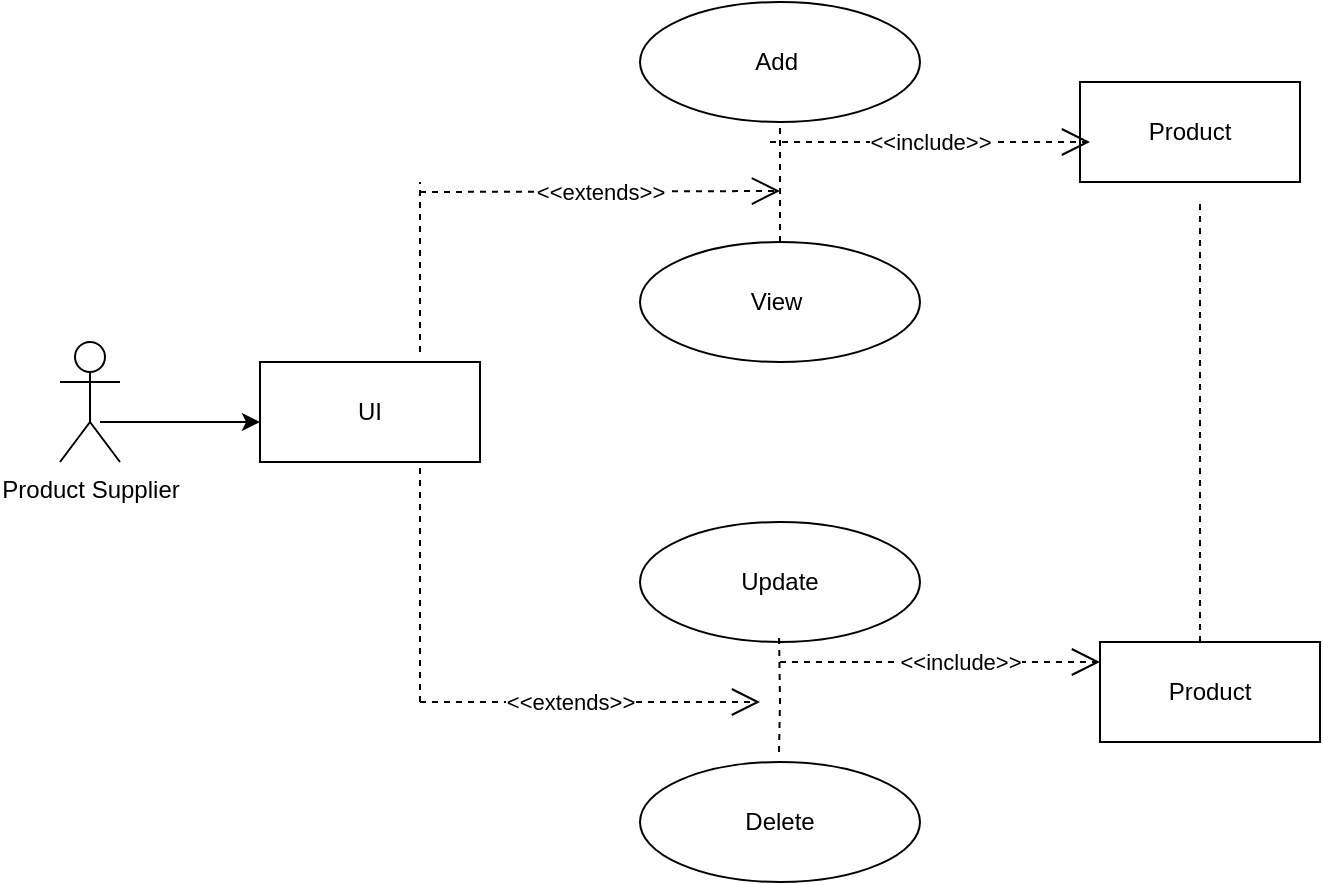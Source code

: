 <mxfile version="24.0.2" type="github">
  <diagram name="Page-1" id="2YBvvXClWsGukQMizWep">
    <mxGraphModel dx="2410" dy="1476" grid="1" gridSize="10" guides="1" tooltips="1" connect="1" arrows="1" fold="1" page="1" pageScale="1" pageWidth="850" pageHeight="1100" math="0" shadow="0">
      <root>
        <mxCell id="0" />
        <mxCell id="1" parent="0" />
        <mxCell id="gC6oP4proUONbpYG2e36-31" value="" style="group" vertex="1" connectable="0" parent="1">
          <mxGeometry x="110" y="220" width="630" height="440" as="geometry" />
        </mxCell>
        <mxCell id="gC6oP4proUONbpYG2e36-1" value="Product Supplier" style="shape=umlActor;verticalLabelPosition=bottom;verticalAlign=top;html=1;outlineConnect=0;" vertex="1" parent="gC6oP4proUONbpYG2e36-31">
          <mxGeometry y="170" width="30" height="60" as="geometry" />
        </mxCell>
        <mxCell id="gC6oP4proUONbpYG2e36-2" value="View&amp;nbsp;" style="ellipse;whiteSpace=wrap;html=1;" vertex="1" parent="gC6oP4proUONbpYG2e36-31">
          <mxGeometry x="290" y="120" width="140" height="60" as="geometry" />
        </mxCell>
        <mxCell id="gC6oP4proUONbpYG2e36-3" value="Add&amp;nbsp;" style="ellipse;whiteSpace=wrap;html=1;" vertex="1" parent="gC6oP4proUONbpYG2e36-31">
          <mxGeometry x="290" width="140" height="60" as="geometry" />
        </mxCell>
        <mxCell id="gC6oP4proUONbpYG2e36-4" value="Update" style="ellipse;whiteSpace=wrap;html=1;" vertex="1" parent="gC6oP4proUONbpYG2e36-31">
          <mxGeometry x="290" y="260" width="140" height="60" as="geometry" />
        </mxCell>
        <mxCell id="gC6oP4proUONbpYG2e36-5" value="Delete" style="ellipse;whiteSpace=wrap;html=1;" vertex="1" parent="gC6oP4proUONbpYG2e36-31">
          <mxGeometry x="290" y="380" width="140" height="60" as="geometry" />
        </mxCell>
        <mxCell id="gC6oP4proUONbpYG2e36-6" value="Product" style="html=1;whiteSpace=wrap;" vertex="1" parent="gC6oP4proUONbpYG2e36-31">
          <mxGeometry x="510" y="40" width="110" height="50" as="geometry" />
        </mxCell>
        <mxCell id="gC6oP4proUONbpYG2e36-7" value="UI" style="html=1;whiteSpace=wrap;" vertex="1" parent="gC6oP4proUONbpYG2e36-31">
          <mxGeometry x="100" y="180" width="110" height="50" as="geometry" />
        </mxCell>
        <mxCell id="gC6oP4proUONbpYG2e36-10" value="Product" style="html=1;whiteSpace=wrap;" vertex="1" parent="gC6oP4proUONbpYG2e36-31">
          <mxGeometry x="520" y="320" width="110" height="50" as="geometry" />
        </mxCell>
        <mxCell id="gC6oP4proUONbpYG2e36-14" value="" style="endArrow=none;dashed=1;html=1;rounded=0;" edge="1" parent="gC6oP4proUONbpYG2e36-31">
          <mxGeometry width="50" height="50" relative="1" as="geometry">
            <mxPoint x="570" y="320" as="sourcePoint" />
            <mxPoint x="570" y="100" as="targetPoint" />
          </mxGeometry>
        </mxCell>
        <mxCell id="gC6oP4proUONbpYG2e36-17" style="edgeStyle=orthogonalEdgeStyle;rounded=0;orthogonalLoop=1;jettySize=auto;html=1;exitX=0.5;exitY=1;exitDx=0;exitDy=0;" edge="1" parent="gC6oP4proUONbpYG2e36-31" source="gC6oP4proUONbpYG2e36-3" target="gC6oP4proUONbpYG2e36-3">
          <mxGeometry relative="1" as="geometry" />
        </mxCell>
        <mxCell id="gC6oP4proUONbpYG2e36-18" value="" style="endArrow=none;dashed=1;html=1;rounded=0;entryX=0.5;entryY=1;entryDx=0;entryDy=0;exitX=0.5;exitY=0;exitDx=0;exitDy=0;" edge="1" parent="gC6oP4proUONbpYG2e36-31" source="gC6oP4proUONbpYG2e36-2" target="gC6oP4proUONbpYG2e36-3">
          <mxGeometry width="50" height="50" relative="1" as="geometry">
            <mxPoint x="249" y="230" as="sourcePoint" />
            <mxPoint x="249" y="40" as="targetPoint" />
          </mxGeometry>
        </mxCell>
        <mxCell id="gC6oP4proUONbpYG2e36-19" value="" style="endArrow=none;dashed=1;html=1;rounded=0;entryX=0.5;entryY=1;entryDx=0;entryDy=0;exitX=0.5;exitY=0;exitDx=0;exitDy=0;" edge="1" parent="gC6oP4proUONbpYG2e36-31">
          <mxGeometry width="50" height="50" relative="1" as="geometry">
            <mxPoint x="359.5" y="375" as="sourcePoint" />
            <mxPoint x="359.5" y="315" as="targetPoint" />
            <Array as="points">
              <mxPoint x="360" y="350" />
            </Array>
          </mxGeometry>
        </mxCell>
        <mxCell id="gC6oP4proUONbpYG2e36-22" value="&amp;lt;&amp;lt;extends&amp;gt;&amp;gt;" style="endArrow=open;endSize=12;dashed=1;html=1;rounded=0;" edge="1" parent="gC6oP4proUONbpYG2e36-31">
          <mxGeometry width="160" relative="1" as="geometry">
            <mxPoint x="180" y="95" as="sourcePoint" />
            <mxPoint x="360" y="94.5" as="targetPoint" />
          </mxGeometry>
        </mxCell>
        <mxCell id="gC6oP4proUONbpYG2e36-23" value="&amp;lt;&amp;lt;extends&amp;gt;&amp;gt;" style="endArrow=open;endSize=12;dashed=1;html=1;rounded=0;" edge="1" parent="gC6oP4proUONbpYG2e36-31">
          <mxGeometry x="-0.125" width="160" relative="1" as="geometry">
            <mxPoint x="180" y="350" as="sourcePoint" />
            <mxPoint x="350" y="350" as="targetPoint" />
            <mxPoint as="offset" />
          </mxGeometry>
        </mxCell>
        <mxCell id="gC6oP4proUONbpYG2e36-24" value="&amp;lt;&amp;lt;include&amp;gt;&amp;gt;" style="endArrow=open;endSize=12;dashed=1;html=1;rounded=0;" edge="1" parent="gC6oP4proUONbpYG2e36-31">
          <mxGeometry width="160" relative="1" as="geometry">
            <mxPoint x="355" y="70" as="sourcePoint" />
            <mxPoint x="515" y="70" as="targetPoint" />
          </mxGeometry>
        </mxCell>
        <mxCell id="gC6oP4proUONbpYG2e36-25" value="&amp;lt;&amp;lt;include&amp;gt;&amp;gt;" style="endArrow=open;endSize=12;dashed=1;html=1;rounded=0;" edge="1" parent="gC6oP4proUONbpYG2e36-31">
          <mxGeometry x="0.125" width="160" relative="1" as="geometry">
            <mxPoint x="360" y="330" as="sourcePoint" />
            <mxPoint x="520" y="330" as="targetPoint" />
            <mxPoint as="offset" />
          </mxGeometry>
        </mxCell>
        <mxCell id="gC6oP4proUONbpYG2e36-26" value="" style="endArrow=classic;html=1;rounded=0;" edge="1" parent="gC6oP4proUONbpYG2e36-31">
          <mxGeometry width="50" height="50" relative="1" as="geometry">
            <mxPoint x="20" y="210" as="sourcePoint" />
            <mxPoint x="100" y="210" as="targetPoint" />
            <Array as="points">
              <mxPoint x="20" y="210" />
            </Array>
          </mxGeometry>
        </mxCell>
        <mxCell id="gC6oP4proUONbpYG2e36-29" value="" style="endArrow=none;dashed=1;html=1;rounded=0;" edge="1" parent="gC6oP4proUONbpYG2e36-31">
          <mxGeometry width="50" height="50" relative="1" as="geometry">
            <mxPoint x="180" y="175" as="sourcePoint" />
            <mxPoint x="180" y="90" as="targetPoint" />
          </mxGeometry>
        </mxCell>
        <mxCell id="gC6oP4proUONbpYG2e36-30" value="" style="endArrow=none;dashed=1;html=1;rounded=0;" edge="1" parent="gC6oP4proUONbpYG2e36-31">
          <mxGeometry width="50" height="50" relative="1" as="geometry">
            <mxPoint x="180" y="350" as="sourcePoint" />
            <mxPoint x="180" y="230" as="targetPoint" />
          </mxGeometry>
        </mxCell>
      </root>
    </mxGraphModel>
  </diagram>
</mxfile>
